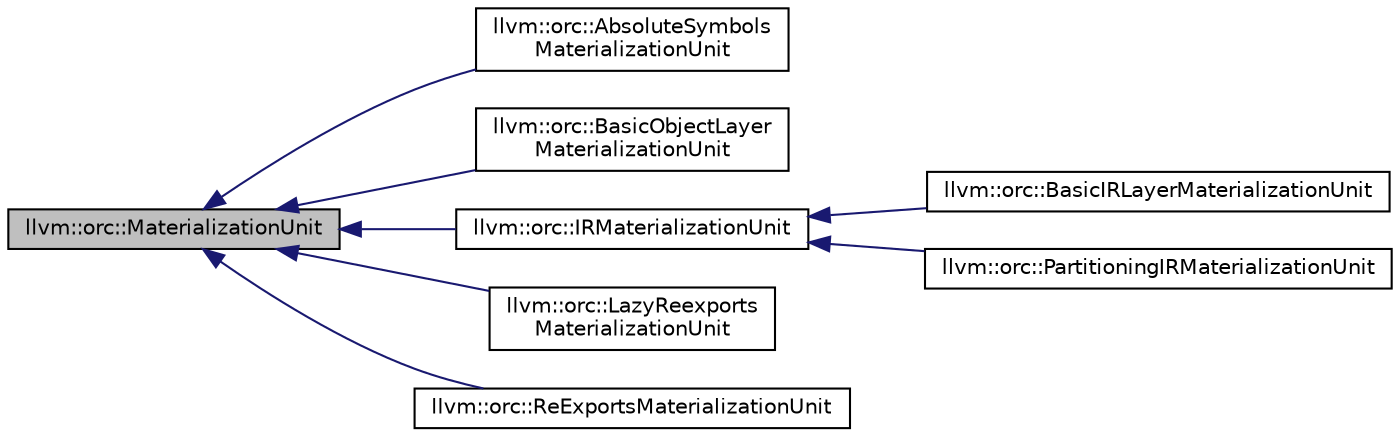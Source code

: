 digraph "llvm::orc::MaterializationUnit"
{
 // LATEX_PDF_SIZE
  bgcolor="transparent";
  edge [fontname="Helvetica",fontsize="10",labelfontname="Helvetica",labelfontsize="10"];
  node [fontname="Helvetica",fontsize="10",shape="box"];
  rankdir="LR";
  Node1 [label="llvm::orc::MaterializationUnit",height=0.2,width=0.4,color="black", fillcolor="grey75", style="filled", fontcolor="black",tooltip="A MaterializationUnit represents a set of symbol definitions that can be materialized as a group,..."];
  Node1 -> Node2 [dir="back",color="midnightblue",fontsize="10",style="solid",fontname="Helvetica"];
  Node2 [label="llvm::orc::AbsoluteSymbols\lMaterializationUnit",height=0.2,width=0.4,color="black",URL="$classllvm_1_1orc_1_1AbsoluteSymbolsMaterializationUnit.html",tooltip="A MaterializationUnit implementation for pre-existing absolute symbols."];
  Node1 -> Node3 [dir="back",color="midnightblue",fontsize="10",style="solid",fontname="Helvetica"];
  Node3 [label="llvm::orc::BasicObjectLayer\lMaterializationUnit",height=0.2,width=0.4,color="black",URL="$classllvm_1_1orc_1_1BasicObjectLayerMaterializationUnit.html",tooltip="Materializes the given object file (represented by a MemoryBuffer instance) by calling 'emit' on the ..."];
  Node1 -> Node4 [dir="back",color="midnightblue",fontsize="10",style="solid",fontname="Helvetica"];
  Node4 [label="llvm::orc::IRMaterializationUnit",height=0.2,width=0.4,color="black",URL="$classllvm_1_1orc_1_1IRMaterializationUnit.html",tooltip="IRMaterializationUnit is a convenient base class for MaterializationUnits wrapping LLVM IR."];
  Node4 -> Node5 [dir="back",color="midnightblue",fontsize="10",style="solid",fontname="Helvetica"];
  Node5 [label="llvm::orc::BasicIRLayerMaterializationUnit",height=0.2,width=0.4,color="black",URL="$classllvm_1_1orc_1_1BasicIRLayerMaterializationUnit.html",tooltip="MaterializationUnit that materializes modules by calling the 'emit' method on the given IRLayer."];
  Node4 -> Node6 [dir="back",color="midnightblue",fontsize="10",style="solid",fontname="Helvetica"];
  Node6 [label="llvm::orc::PartitioningIRMaterializationUnit",height=0.2,width=0.4,color="black",URL="$classllvm_1_1orc_1_1PartitioningIRMaterializationUnit.html",tooltip=" "];
  Node1 -> Node7 [dir="back",color="midnightblue",fontsize="10",style="solid",fontname="Helvetica"];
  Node7 [label="llvm::orc::LazyReexports\lMaterializationUnit",height=0.2,width=0.4,color="black",URL="$classllvm_1_1orc_1_1LazyReexportsMaterializationUnit.html",tooltip="A materialization unit that builds lazy re-exports."];
  Node1 -> Node8 [dir="back",color="midnightblue",fontsize="10",style="solid",fontname="Helvetica"];
  Node8 [label="llvm::orc::ReExportsMaterializationUnit",height=0.2,width=0.4,color="black",URL="$classllvm_1_1orc_1_1ReExportsMaterializationUnit.html",tooltip="A materialization unit for symbol aliases."];
}
